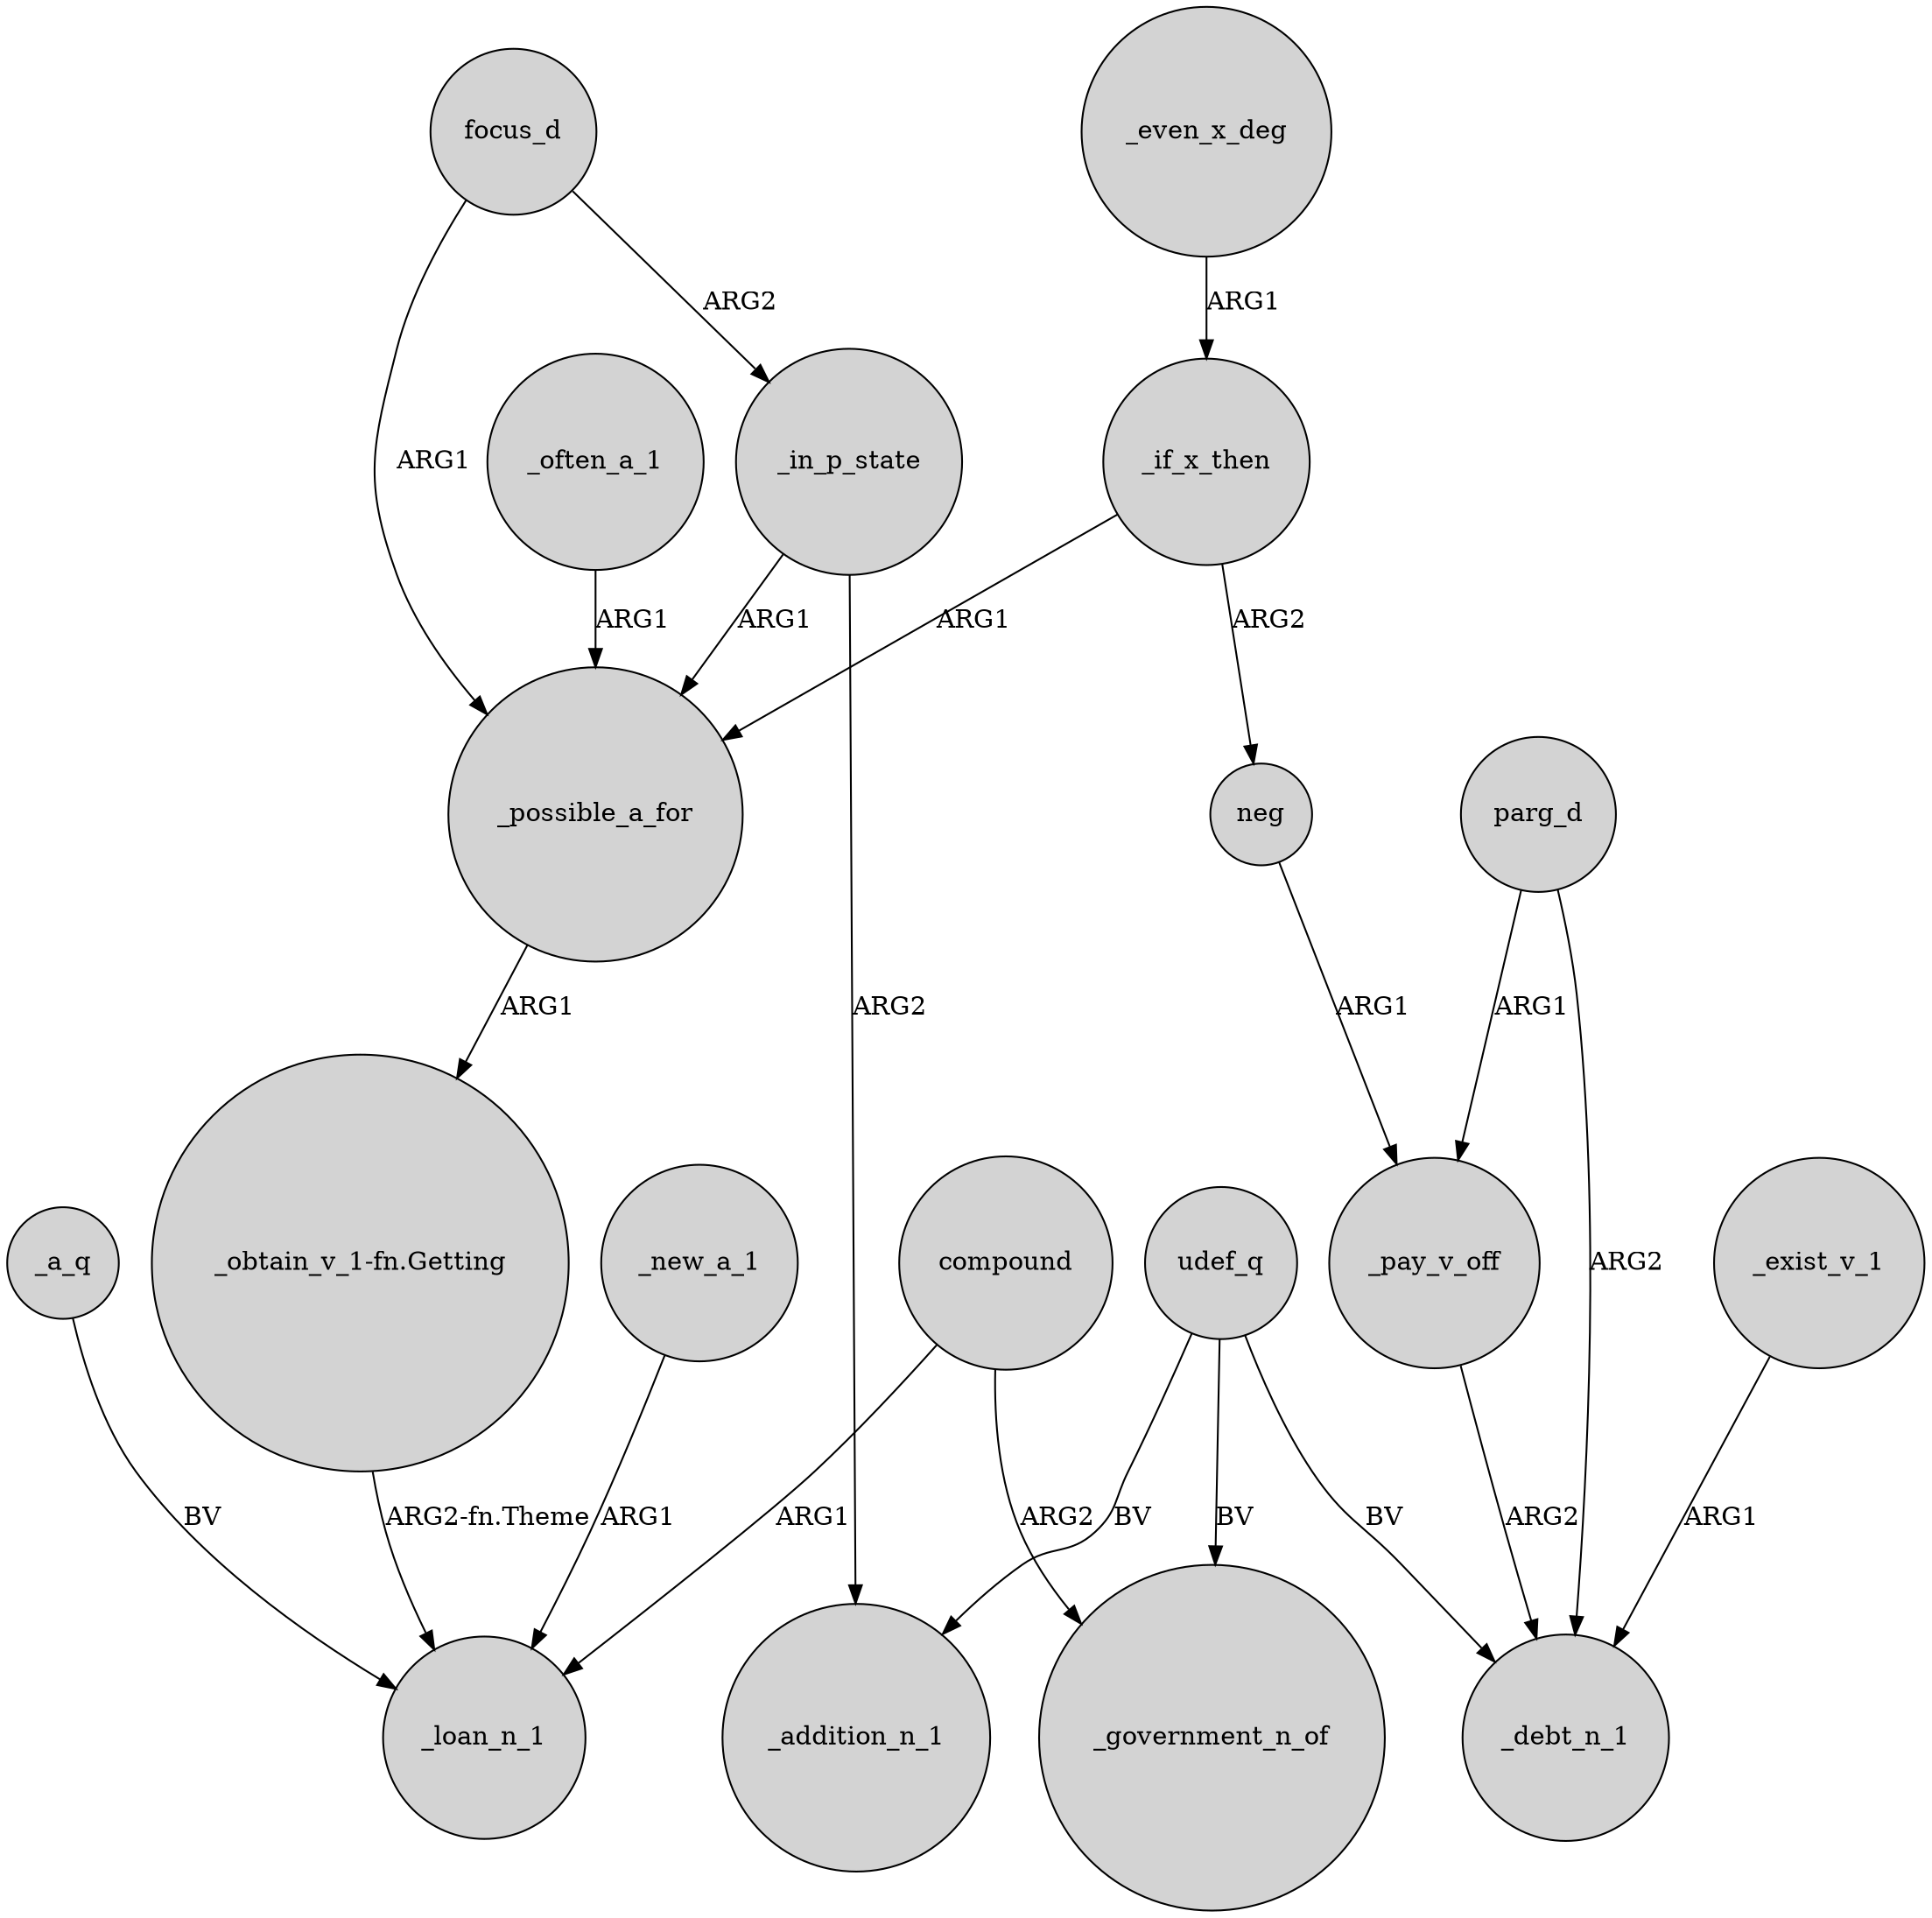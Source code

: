 digraph {
	node [shape=circle style=filled]
	_a_q -> _loan_n_1 [label=BV]
	_pay_v_off -> _debt_n_1 [label=ARG2]
	"_obtain_v_1-fn.Getting" -> _loan_n_1 [label="ARG2-fn.Theme"]
	compound -> _government_n_of [label=ARG2]
	udef_q -> _government_n_of [label=BV]
	udef_q -> _debt_n_1 [label=BV]
	focus_d -> _in_p_state [label=ARG2]
	_even_x_deg -> _if_x_then [label=ARG1]
	parg_d -> _pay_v_off [label=ARG1]
	_possible_a_for -> "_obtain_v_1-fn.Getting" [label=ARG1]
	_if_x_then -> _possible_a_for [label=ARG1]
	_if_x_then -> neg [label=ARG2]
	_in_p_state -> _possible_a_for [label=ARG1]
	focus_d -> _possible_a_for [label=ARG1]
	parg_d -> _debt_n_1 [label=ARG2]
	compound -> _loan_n_1 [label=ARG1]
	_often_a_1 -> _possible_a_for [label=ARG1]
	_in_p_state -> _addition_n_1 [label=ARG2]
	neg -> _pay_v_off [label=ARG1]
	_exist_v_1 -> _debt_n_1 [label=ARG1]
	udef_q -> _addition_n_1 [label=BV]
	_new_a_1 -> _loan_n_1 [label=ARG1]
}
